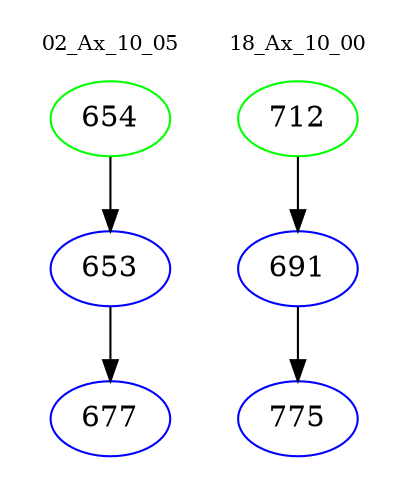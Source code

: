 digraph{
subgraph cluster_0 {
color = white
label = "02_Ax_10_05";
fontsize=10;
T0_654 [label="654", color="green"]
T0_654 -> T0_653 [color="black"]
T0_653 [label="653", color="blue"]
T0_653 -> T0_677 [color="black"]
T0_677 [label="677", color="blue"]
}
subgraph cluster_1 {
color = white
label = "18_Ax_10_00";
fontsize=10;
T1_712 [label="712", color="green"]
T1_712 -> T1_691 [color="black"]
T1_691 [label="691", color="blue"]
T1_691 -> T1_775 [color="black"]
T1_775 [label="775", color="blue"]
}
}
